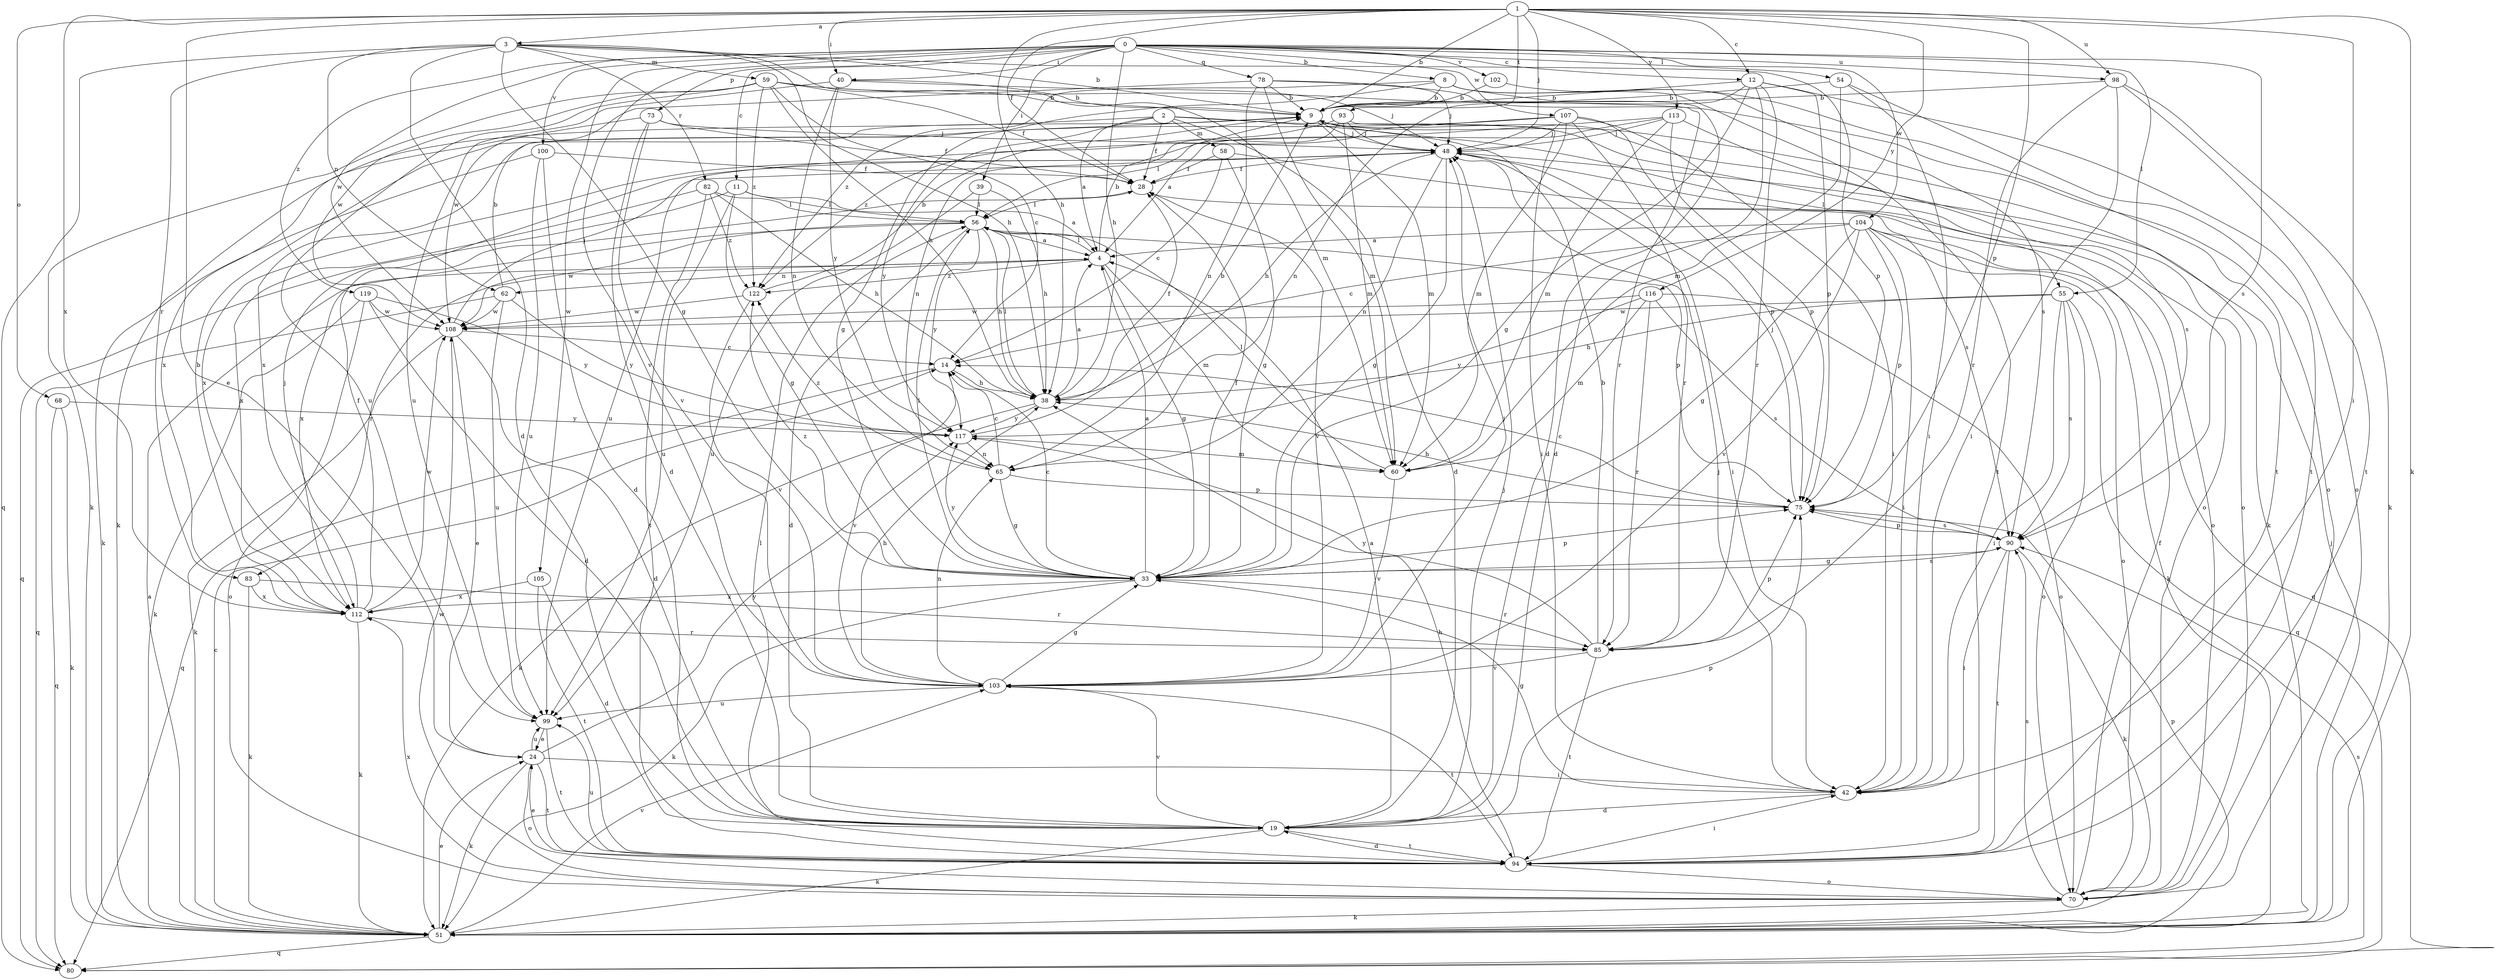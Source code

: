 strict digraph  {
0;
1;
2;
3;
4;
8;
9;
11;
12;
14;
19;
24;
28;
33;
38;
39;
40;
42;
48;
51;
54;
55;
56;
58;
59;
60;
62;
65;
68;
70;
73;
75;
78;
80;
82;
83;
85;
90;
93;
94;
98;
99;
100;
102;
103;
104;
105;
107;
108;
112;
113;
116;
117;
119;
122;
0 -> 8  [label=b];
0 -> 11  [label=c];
0 -> 12  [label=c];
0 -> 38  [label=h];
0 -> 39  [label=i];
0 -> 40  [label=i];
0 -> 54  [label=l];
0 -> 55  [label=l];
0 -> 73  [label=p];
0 -> 78  [label=q];
0 -> 90  [label=s];
0 -> 98  [label=u];
0 -> 100  [label=v];
0 -> 102  [label=v];
0 -> 103  [label=v];
0 -> 104  [label=w];
0 -> 105  [label=w];
0 -> 107  [label=w];
0 -> 108  [label=w];
0 -> 119  [label=z];
1 -> 3  [label=a];
1 -> 9  [label=b];
1 -> 12  [label=c];
1 -> 24  [label=e];
1 -> 28  [label=f];
1 -> 38  [label=h];
1 -> 40  [label=i];
1 -> 42  [label=i];
1 -> 48  [label=j];
1 -> 51  [label=k];
1 -> 68  [label=o];
1 -> 75  [label=p];
1 -> 93  [label=t];
1 -> 98  [label=u];
1 -> 112  [label=x];
1 -> 113  [label=y];
1 -> 116  [label=y];
2 -> 4  [label=a];
2 -> 19  [label=d];
2 -> 28  [label=f];
2 -> 51  [label=k];
2 -> 55  [label=l];
2 -> 58  [label=m];
2 -> 70  [label=o];
2 -> 117  [label=y];
3 -> 9  [label=b];
3 -> 19  [label=d];
3 -> 33  [label=g];
3 -> 38  [label=h];
3 -> 59  [label=m];
3 -> 60  [label=m];
3 -> 62  [label=n];
3 -> 75  [label=p];
3 -> 80  [label=q];
3 -> 82  [label=r];
3 -> 83  [label=r];
4 -> 9  [label=b];
4 -> 33  [label=g];
4 -> 56  [label=l];
4 -> 60  [label=m];
4 -> 62  [label=n];
4 -> 83  [label=r];
4 -> 122  [label=z];
8 -> 9  [label=b];
8 -> 19  [label=d];
8 -> 33  [label=g];
8 -> 90  [label=s];
8 -> 94  [label=t];
8 -> 122  [label=z];
9 -> 48  [label=j];
9 -> 51  [label=k];
9 -> 60  [label=m];
9 -> 70  [label=o];
11 -> 4  [label=a];
11 -> 33  [label=g];
11 -> 56  [label=l];
11 -> 80  [label=q];
11 -> 99  [label=u];
12 -> 9  [label=b];
12 -> 19  [label=d];
12 -> 33  [label=g];
12 -> 65  [label=n];
12 -> 70  [label=o];
12 -> 75  [label=p];
12 -> 85  [label=r];
14 -> 38  [label=h];
14 -> 80  [label=q];
14 -> 103  [label=v];
19 -> 4  [label=a];
19 -> 48  [label=j];
19 -> 51  [label=k];
19 -> 75  [label=p];
19 -> 94  [label=t];
19 -> 103  [label=v];
24 -> 42  [label=i];
24 -> 51  [label=k];
24 -> 70  [label=o];
24 -> 94  [label=t];
24 -> 99  [label=u];
24 -> 117  [label=y];
28 -> 56  [label=l];
28 -> 103  [label=v];
33 -> 4  [label=a];
33 -> 14  [label=c];
33 -> 28  [label=f];
33 -> 51  [label=k];
33 -> 56  [label=l];
33 -> 75  [label=p];
33 -> 85  [label=r];
33 -> 90  [label=s];
33 -> 112  [label=x];
33 -> 117  [label=y];
33 -> 122  [label=z];
38 -> 4  [label=a];
38 -> 28  [label=f];
38 -> 51  [label=k];
38 -> 56  [label=l];
38 -> 117  [label=y];
39 -> 38  [label=h];
39 -> 56  [label=l];
39 -> 99  [label=u];
40 -> 9  [label=b];
40 -> 48  [label=j];
40 -> 65  [label=n];
40 -> 99  [label=u];
40 -> 117  [label=y];
42 -> 19  [label=d];
42 -> 33  [label=g];
42 -> 48  [label=j];
48 -> 28  [label=f];
48 -> 33  [label=g];
48 -> 38  [label=h];
48 -> 42  [label=i];
48 -> 65  [label=n];
48 -> 70  [label=o];
48 -> 112  [label=x];
51 -> 4  [label=a];
51 -> 14  [label=c];
51 -> 24  [label=e];
51 -> 48  [label=j];
51 -> 75  [label=p];
51 -> 80  [label=q];
51 -> 103  [label=v];
54 -> 9  [label=b];
54 -> 42  [label=i];
54 -> 60  [label=m];
54 -> 94  [label=t];
55 -> 38  [label=h];
55 -> 42  [label=i];
55 -> 70  [label=o];
55 -> 80  [label=q];
55 -> 90  [label=s];
55 -> 108  [label=w];
56 -> 4  [label=a];
56 -> 19  [label=d];
56 -> 38  [label=h];
56 -> 75  [label=p];
56 -> 108  [label=w];
56 -> 112  [label=x];
56 -> 117  [label=y];
58 -> 14  [label=c];
58 -> 28  [label=f];
58 -> 33  [label=g];
58 -> 90  [label=s];
59 -> 9  [label=b];
59 -> 14  [label=c];
59 -> 28  [label=f];
59 -> 38  [label=h];
59 -> 51  [label=k];
59 -> 85  [label=r];
59 -> 99  [label=u];
59 -> 108  [label=w];
59 -> 122  [label=z];
60 -> 56  [label=l];
60 -> 103  [label=v];
62 -> 9  [label=b];
62 -> 80  [label=q];
62 -> 99  [label=u];
62 -> 108  [label=w];
62 -> 117  [label=y];
65 -> 14  [label=c];
65 -> 33  [label=g];
65 -> 75  [label=p];
65 -> 122  [label=z];
68 -> 51  [label=k];
68 -> 80  [label=q];
68 -> 117  [label=y];
70 -> 28  [label=f];
70 -> 51  [label=k];
70 -> 90  [label=s];
70 -> 108  [label=w];
70 -> 112  [label=x];
73 -> 19  [label=d];
73 -> 28  [label=f];
73 -> 48  [label=j];
73 -> 103  [label=v];
73 -> 112  [label=x];
75 -> 14  [label=c];
75 -> 38  [label=h];
75 -> 48  [label=j];
75 -> 90  [label=s];
78 -> 9  [label=b];
78 -> 48  [label=j];
78 -> 60  [label=m];
78 -> 65  [label=n];
78 -> 70  [label=o];
78 -> 108  [label=w];
80 -> 90  [label=s];
82 -> 38  [label=h];
82 -> 56  [label=l];
82 -> 94  [label=t];
82 -> 112  [label=x];
82 -> 122  [label=z];
83 -> 51  [label=k];
83 -> 85  [label=r];
83 -> 112  [label=x];
85 -> 9  [label=b];
85 -> 75  [label=p];
85 -> 94  [label=t];
85 -> 103  [label=v];
85 -> 117  [label=y];
90 -> 33  [label=g];
90 -> 42  [label=i];
90 -> 51  [label=k];
90 -> 75  [label=p];
90 -> 94  [label=t];
93 -> 42  [label=i];
93 -> 48  [label=j];
93 -> 60  [label=m];
93 -> 65  [label=n];
93 -> 122  [label=z];
94 -> 19  [label=d];
94 -> 24  [label=e];
94 -> 38  [label=h];
94 -> 42  [label=i];
94 -> 56  [label=l];
94 -> 70  [label=o];
94 -> 99  [label=u];
98 -> 9  [label=b];
98 -> 42  [label=i];
98 -> 51  [label=k];
98 -> 85  [label=r];
98 -> 94  [label=t];
99 -> 24  [label=e];
99 -> 94  [label=t];
100 -> 19  [label=d];
100 -> 28  [label=f];
100 -> 51  [label=k];
100 -> 99  [label=u];
102 -> 9  [label=b];
102 -> 94  [label=t];
103 -> 33  [label=g];
103 -> 38  [label=h];
103 -> 48  [label=j];
103 -> 65  [label=n];
103 -> 94  [label=t];
103 -> 99  [label=u];
104 -> 4  [label=a];
104 -> 14  [label=c];
104 -> 33  [label=g];
104 -> 42  [label=i];
104 -> 51  [label=k];
104 -> 70  [label=o];
104 -> 75  [label=p];
104 -> 80  [label=q];
104 -> 103  [label=v];
105 -> 19  [label=d];
105 -> 94  [label=t];
105 -> 112  [label=x];
107 -> 42  [label=i];
107 -> 48  [label=j];
107 -> 60  [label=m];
107 -> 75  [label=p];
107 -> 85  [label=r];
107 -> 99  [label=u];
107 -> 112  [label=x];
108 -> 14  [label=c];
108 -> 19  [label=d];
108 -> 24  [label=e];
108 -> 48  [label=j];
108 -> 51  [label=k];
112 -> 9  [label=b];
112 -> 28  [label=f];
112 -> 48  [label=j];
112 -> 51  [label=k];
112 -> 85  [label=r];
112 -> 108  [label=w];
113 -> 4  [label=a];
113 -> 48  [label=j];
113 -> 56  [label=l];
113 -> 60  [label=m];
113 -> 75  [label=p];
113 -> 90  [label=s];
116 -> 60  [label=m];
116 -> 70  [label=o];
116 -> 85  [label=r];
116 -> 90  [label=s];
116 -> 108  [label=w];
116 -> 117  [label=y];
117 -> 9  [label=b];
117 -> 60  [label=m];
117 -> 65  [label=n];
119 -> 19  [label=d];
119 -> 51  [label=k];
119 -> 70  [label=o];
119 -> 108  [label=w];
119 -> 117  [label=y];
122 -> 9  [label=b];
122 -> 103  [label=v];
122 -> 108  [label=w];
}

